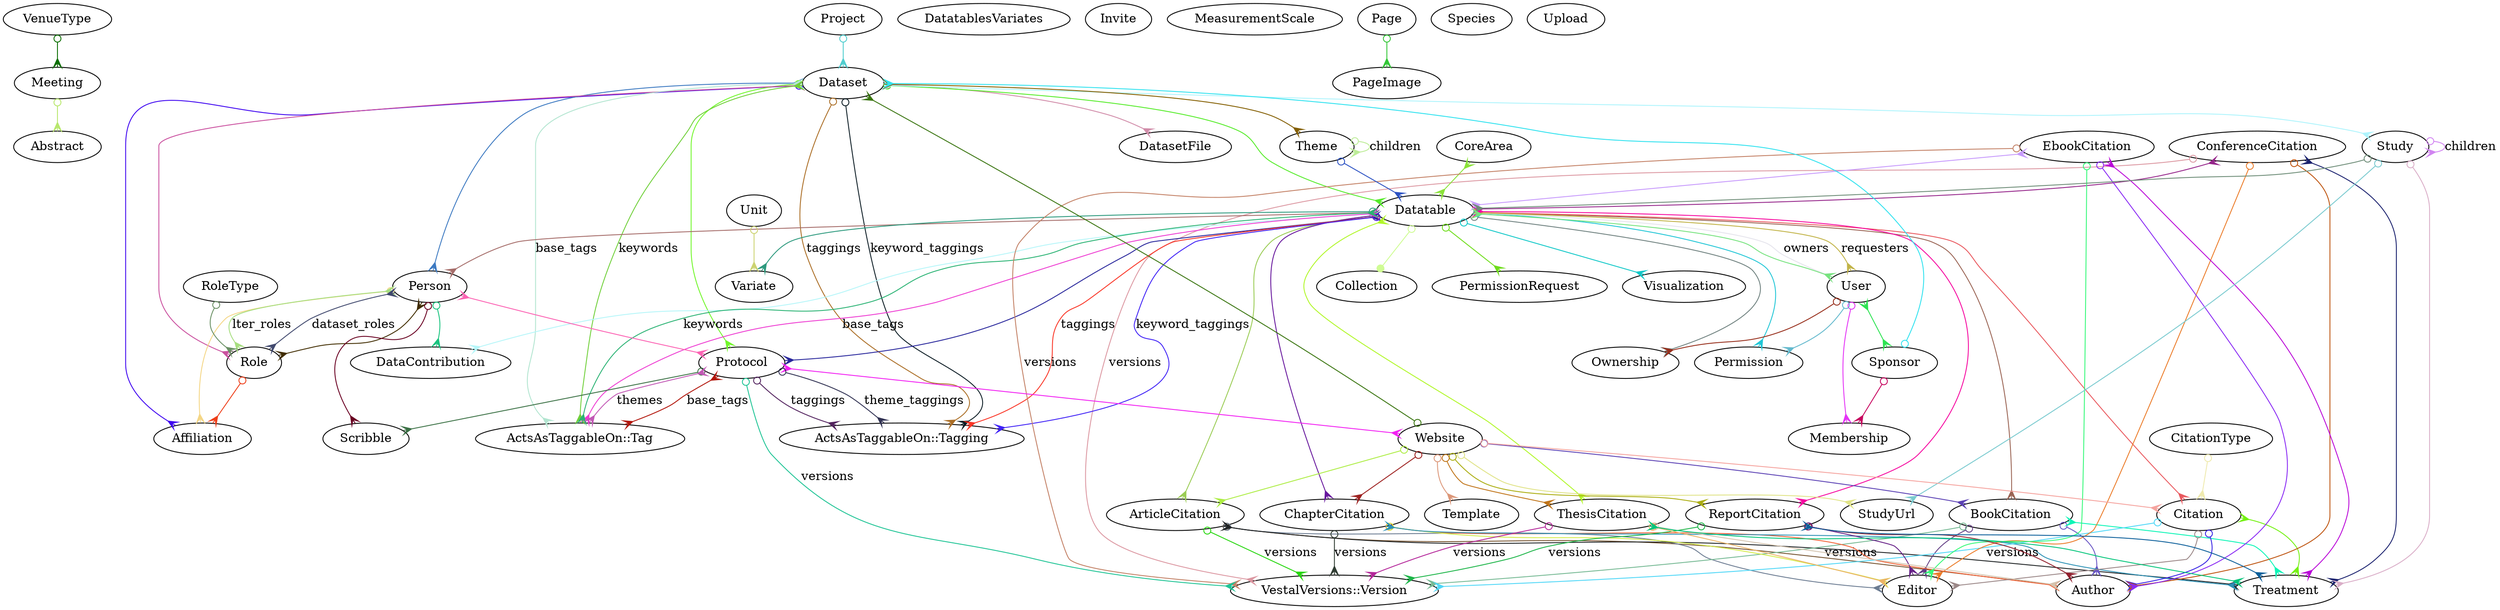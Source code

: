 digraph models_diagram {
	graph[overlap=false, splines=true]
	"Abstract" []
	"Affiliation" []
	"ArticleCitation" []
	"Author" []
	"BookCitation" []
	"ChapterCitation" []
	"Citation" []
	"CitationType" []
	"Collection" []
	"ConferenceCitation" []
	"CoreArea" []
	"DataContribution" []
	"Dataset" []
	"DatasetFile" []
	"Datatable" []
	"DatatablesVariates" []
	"EbookCitation" []
	"Editor" []
	"Invite" []
	"MeasurementScale" []
	"Meeting" []
	"Membership" []
	"Ownership" []
	"Page" []
	"PageImage" []
	"Permission" []
	"PermissionRequest" []
	"Person" []
	"Project" []
	"Protocol" []
	"ReportCitation" []
	"Role" []
	"RoleType" []
	"Scribble" []
	"Species" []
	"Sponsor" []
	"Study" []
	"StudyUrl" []
	"Template" []
	"Theme" []
	"ThesisCitation" []
	"Treatment" []
	"Unit" []
	"Upload" []
	"User" []
	"Variate" []
	"VenueType" []
	"Visualization" []
	"Website" []
	"ArticleCitation" -> "VestalVersions::Version" [label="versions", arrowtail=odot, arrowhead=crow, dir=both color="#25D60C"]
	"ArticleCitation" -> "Author" [arrowtail=odot, arrowhead=crow, dir=both color="#755330"]
	"ArticleCitation" -> "Editor" [arrowtail=odot, arrowhead=crow, dir=both color="#6C7C92"]
	"ArticleCitation" -> "Datatable" [arrowtail=crow, arrowhead=crow, dir=both color="#9ACC54"]
	"ArticleCitation" -> "Treatment" [arrowtail=crow, arrowhead=crow, dir=both color="#1E2224"]
	"BookCitation" -> "VestalVersions::Version" [label="versions", arrowtail=odot, arrowhead=crow, dir=both color="#76B994"]
	"BookCitation" -> "Author" [arrowtail=odot, arrowhead=crow, dir=both color="#6855C4"]
	"BookCitation" -> "Editor" [arrowtail=odot, arrowhead=crow, dir=both color="#644085"]
	"BookCitation" -> "Datatable" [arrowtail=crow, arrowhead=crow, dir=both color="#9A6454"]
	"BookCitation" -> "Treatment" [arrowtail=crow, arrowhead=crow, dir=both color="#0DF5B7"]
	"ChapterCitation" -> "VestalVersions::Version" [label="versions", arrowtail=odot, arrowhead=crow, dir=both color="#2F3C32"]
	"ChapterCitation" -> "Author" [arrowtail=odot, arrowhead=crow, dir=both color="#F26438"]
	"ChapterCitation" -> "Editor" [arrowtail=odot, arrowhead=crow, dir=both color="#D3EB49"]
	"ChapterCitation" -> "Datatable" [arrowtail=crow, arrowhead=crow, dir=both color="#66159C"]
	"ChapterCitation" -> "Treatment" [arrowtail=crow, arrowhead=crow, dir=both color="#2C91B5"]
	"Citation" -> "VestalVersions::Version" [label="versions", arrowtail=odot, arrowhead=crow, dir=both color="#50D7F7"]
	"Citation" -> "Author" [arrowtail=odot, arrowhead=crow, dir=both color="#3723E4"]
	"Citation" -> "Editor" [arrowtail=odot, arrowhead=crow, dir=both color="#9B8787"]
	"Citation" -> "Datatable" [arrowtail=crow, arrowhead=crow, dir=both color="#E9585E"]
	"Citation" -> "Treatment" [arrowtail=crow, arrowhead=crow, dir=both color="#74F112"]
	"CitationType" -> "Citation" [arrowtail=odot, arrowhead=crow, dir=both color="#EFEAAF"]
	"ConferenceCitation" -> "VestalVersions::Version" [label="versions", arrowtail=odot, arrowhead=crow, dir=both color="#DC98A2"]
	"ConferenceCitation" -> "Author" [arrowtail=odot, arrowhead=crow, dir=both color="#BE540F"]
	"ConferenceCitation" -> "Editor" [arrowtail=odot, arrowhead=crow, dir=both color="#EB7C2A"]
	"ConferenceCitation" -> "Datatable" [arrowtail=crow, arrowhead=crow, dir=both color="#95258A"]
	"ConferenceCitation" -> "Treatment" [arrowtail=crow, arrowhead=crow, dir=both color="#1A216E"]
	"CoreArea" -> "Datatable" [arrowtail=crow, arrowhead=crow, dir=both color="#8AE237"]
	"Dataset" -> "Affiliation" [arrowtail=odot, arrowhead=crow, dir=both color="#3E04F0"]
	"Dataset" -> "Datatable" [arrowtail=odot, arrowhead=crow, dir=both color="#56EC2A"]
	"Dataset" -> "Person" [arrowtail=crow, arrowhead=crow, dir=both color="#3C79C1"]
	"Dataset" -> "Protocol" [arrowtail=odot, arrowhead=crow, dir=both color="#71F62A"]
	"Dataset" -> "Role" [arrowtail=crow, arrowhead=crow, dir=both color="#CA509F"]
	"Dataset" -> "Study" [arrowtail=crow, arrowhead=crow, dir=both color="#AEF4FC"]
	"Dataset" -> "Theme" [arrowtail=crow, arrowhead=crow, dir=both color="#835E00"]
	"Dataset" -> "DatasetFile" [arrowtail=odot, arrowhead=crow, dir=both color="#D18CA9"]
	"Dataset" -> "ActsAsTaggableOn::Tagging" [label="taggings", arrowtail=odot, arrowhead=crow, dir=both color="#AB6E26"]
	"Dataset" -> "ActsAsTaggableOn::Tag" [label="base_tags", arrowtail=crow, arrowhead=crow, dir=both color="#B2E5D0"]
	"Dataset" -> "ActsAsTaggableOn::Tagging" [label="keyword_taggings", arrowtail=odot, arrowhead=crow, dir=both color="#0C1C24"]
	"Dataset" -> "ActsAsTaggableOn::Tag" [label="keywords", arrowtail=crow, arrowhead=crow, dir=both color="#70D03A"]
	"Datatable" -> "ActsAsTaggableOn::Tagging" [label="taggings", arrowtail=odot, arrowhead=crow, dir=both color="#FA3627"]
	"Datatable" -> "ActsAsTaggableOn::Tag" [label="base_tags", arrowtail=crow, arrowhead=crow, dir=both color="#EE3CD2"]
	"Datatable" -> "ActsAsTaggableOn::Tagging" [label="keyword_taggings", arrowtail=odot, arrowhead=crow, dir=both color="#4022F6"]
	"Datatable" -> "ActsAsTaggableOn::Tag" [label="keywords", arrowtail=crow, arrowhead=crow, dir=both color="#2BB374"]
	"Datatable" -> "Collection" [arrowtail=odot, arrowhead=dot, dir=both color="#CFFC94"]
	"Datatable" -> "DataContribution" [arrowtail=odot, arrowhead=crow, dir=both color="#B6F6F9"]
	"Datatable" -> "User" [label="owners", arrowtail=crow, arrowhead=crow, dir=both color="#E5E4EC"]
	"Datatable" -> "Ownership" [arrowtail=odot, arrowhead=crow, dir=both color="#708280"]
	"Datatable" -> "Person" [arrowtail=crow, arrowhead=crow, dir=both color="#A56C69"]
	"Datatable" -> "PermissionRequest" [arrowtail=odot, arrowhead=crow, dir=both color="#6EDD1A"]
	"Datatable" -> "Permission" [arrowtail=odot, arrowhead=crow, dir=both color="#21C6D6"]
	"Datatable" -> "User" [label="requesters", arrowtail=crow, arrowhead=crow, dir=both color="#C1B347"]
	"Datatable" -> "Protocol" [arrowtail=crow, arrowhead=crow, dir=both color="#27259B"]
	"Datatable" -> "Variate" [arrowtail=odot, arrowhead=crow, dir=both color="#2C997D"]
	"Datatable" -> "Visualization" [arrowtail=odot, arrowhead=crow, dir=both color="#11C8C8"]
	"EbookCitation" -> "VestalVersions::Version" [label="versions", arrowtail=odot, arrowhead=crow, dir=both color="#C38166"]
	"EbookCitation" -> "Author" [arrowtail=odot, arrowhead=crow, dir=both color="#8A2AF4"]
	"EbookCitation" -> "Editor" [arrowtail=odot, arrowhead=crow, dir=both color="#36F979"]
	"EbookCitation" -> "Datatable" [arrowtail=crow, arrowhead=crow, dir=both color="#C79AFC"]
	"EbookCitation" -> "Treatment" [arrowtail=crow, arrowhead=crow, dir=both color="#BA08D8"]
	"Meeting" -> "Abstract" [arrowtail=odot, arrowhead=crow, dir=both color="#B8E76D"]
	"Page" -> "PageImage" [arrowtail=odot, arrowhead=crow, dir=both color="#31C635"]
	"Person" -> "Affiliation" [arrowtail=odot, arrowhead=crow, dir=both color="#F4D686"]
	"Person" -> "Role" [label="lter_roles", arrowtail=crow, arrowhead=crow, dir=both color="#A7DE80"]
	"Person" -> "Role" [label="dataset_roles", arrowtail=crow, arrowhead=crow, dir=both color="#41496E"]
	"Person" -> "Role" [arrowtail=crow, arrowhead=crow, dir=both color="#402C00"]
	"Person" -> "Scribble" [arrowtail=odot, arrowhead=crow, dir=both color="#690021"]
	"Person" -> "Protocol" [arrowtail=crow, arrowhead=crow, dir=both color="#FC62B3"]
	"Person" -> "DataContribution" [arrowtail=odot, arrowhead=crow, dir=both color="#18C37E"]
	"Project" -> "Dataset" [arrowtail=odot, arrowhead=crow, dir=both color="#4FCDCF"]
	"Protocol" -> "ActsAsTaggableOn::Tagging" [label="taggings", arrowtail=odot, arrowhead=crow, dir=both color="#52225E"]
	"Protocol" -> "ActsAsTaggableOn::Tag" [label="base_tags", arrowtail=crow, arrowhead=crow, dir=both color="#B2150A"]
	"Protocol" -> "ActsAsTaggableOn::Tagging" [label="theme_taggings", arrowtail=odot, arrowhead=crow, dir=both color="#313253"]
	"Protocol" -> "ActsAsTaggableOn::Tag" [label="themes", arrowtail=crow, arrowhead=crow, dir=both color="#C258B5"]
	"Protocol" -> "Website" [arrowtail=crow, arrowhead=crow, dir=both color="#F221F2"]
	"Protocol" -> "Scribble" [arrowtail=odot, arrowhead=crow, dir=both color="#3B7145"]
	"Protocol" -> "VestalVersions::Version" [label="versions", arrowtail=odot, arrowhead=crow, dir=both color="#1FC495"]
	"ReportCitation" -> "VestalVersions::Version" [label="versions", arrowtail=odot, arrowhead=crow, dir=both color="#1CB548"]
	"ReportCitation" -> "Author" [arrowtail=odot, arrowhead=crow, dir=both color="#92212F"]
	"ReportCitation" -> "Editor" [arrowtail=odot, arrowhead=crow, dir=both color="#662087"]
	"ReportCitation" -> "Datatable" [arrowtail=crow, arrowhead=crow, dir=both color="#F608A0"]
	"ReportCitation" -> "Treatment" [arrowtail=crow, arrowhead=crow, dir=both color="#0C5F9A"]
	"Role" -> "Affiliation" [arrowtail=odot, arrowhead=crow, dir=both color="#EE3F1A"]
	"RoleType" -> "Role" [arrowtail=odot, arrowhead=crow, dir=both color="#6A9064"]
	"Sponsor" -> "Dataset" [arrowtail=odot, arrowhead=crow, dir=both color="#30E2EF"]
	"Sponsor" -> "Membership" [arrowtail=odot, arrowhead=crow, dir=both color="#C7065F"]
	"Study" -> "Datatable" [arrowtail=odot, arrowhead=crow, dir=both color="#6E8D78"]
	"Study" -> "Treatment" [arrowtail=odot, arrowhead=crow, dir=both color="#DAAEC8"]
	"Study" -> "StudyUrl" [arrowtail=odot, arrowhead=crow, dir=both color="#79CACF"]
	"Study" -> "Study" [label="children", arrowtail=odot, arrowhead=crow, dir=both color="#D185F1"]
	"Theme" -> "Theme" [label="children", arrowtail=odot, arrowhead=crow, dir=both color="#BCEC96"]
	"Theme" -> "Datatable" [arrowtail=odot, arrowhead=crow, dir=both color="#2C52C3"]
	"ThesisCitation" -> "VestalVersions::Version" [label="versions", arrowtail=odot, arrowhead=crow, dir=both color="#B4269A"]
	"ThesisCitation" -> "Author" [arrowtail=odot, arrowhead=crow, dir=both color="#D4C4AF"]
	"ThesisCitation" -> "Editor" [arrowtail=odot, arrowhead=crow, dir=both color="#ECB367"]
	"ThesisCitation" -> "Datatable" [arrowtail=crow, arrowhead=crow, dir=both color="#B1F729"]
	"ThesisCitation" -> "Treatment" [arrowtail=crow, arrowhead=crow, dir=both color="#03C57A"]
	"Unit" -> "Variate" [arrowtail=odot, arrowhead=crow, dir=both color="#CCD371"]
	"User" -> "Permission" [arrowtail=odot, arrowhead=crow, dir=both color="#63B9CD"]
	"User" -> "Ownership" [arrowtail=odot, arrowhead=crow, dir=both color="#972E1B"]
	"User" -> "Datatable" [arrowtail=crow, arrowhead=crow, dir=both color="#77E37F"]
	"User" -> "Membership" [arrowtail=odot, arrowhead=crow, dir=both color="#E433F6"]
	"User" -> "Sponsor" [arrowtail=crow, arrowhead=crow, dir=both color="#2CE351"]
	"VenueType" -> "Meeting" [arrowtail=odot, arrowhead=crow, dir=both color="#0B6E02"]
	"Website" -> "Dataset" [arrowtail=odot, arrowhead=crow, dir=both color="#3A7510"]
	"Website" -> "Template" [arrowtail=odot, arrowhead=crow, dir=both color="#DC9779"]
	"Website" -> "StudyUrl" [arrowtail=odot, arrowhead=crow, dir=both color="#E0E387"]
	"Website" -> "Citation" [arrowtail=odot, arrowhead=crow, dir=both color="#F5A49F"]
	"Website" -> "ArticleCitation" [arrowtail=odot, arrowhead=crow, dir=both color="#ADED44"]
	"Website" -> "BookCitation" [arrowtail=odot, arrowhead=crow, dir=both color="#5B41B4"]
	"Website" -> "ChapterCitation" [arrowtail=odot, arrowhead=crow, dir=both color="#9D201F"]
	"Website" -> "ThesisCitation" [arrowtail=odot, arrowhead=crow, dir=both color="#C0751A"]
	"Website" -> "ReportCitation" [arrowtail=odot, arrowhead=crow, dir=both color="#ABAD10"]
}
